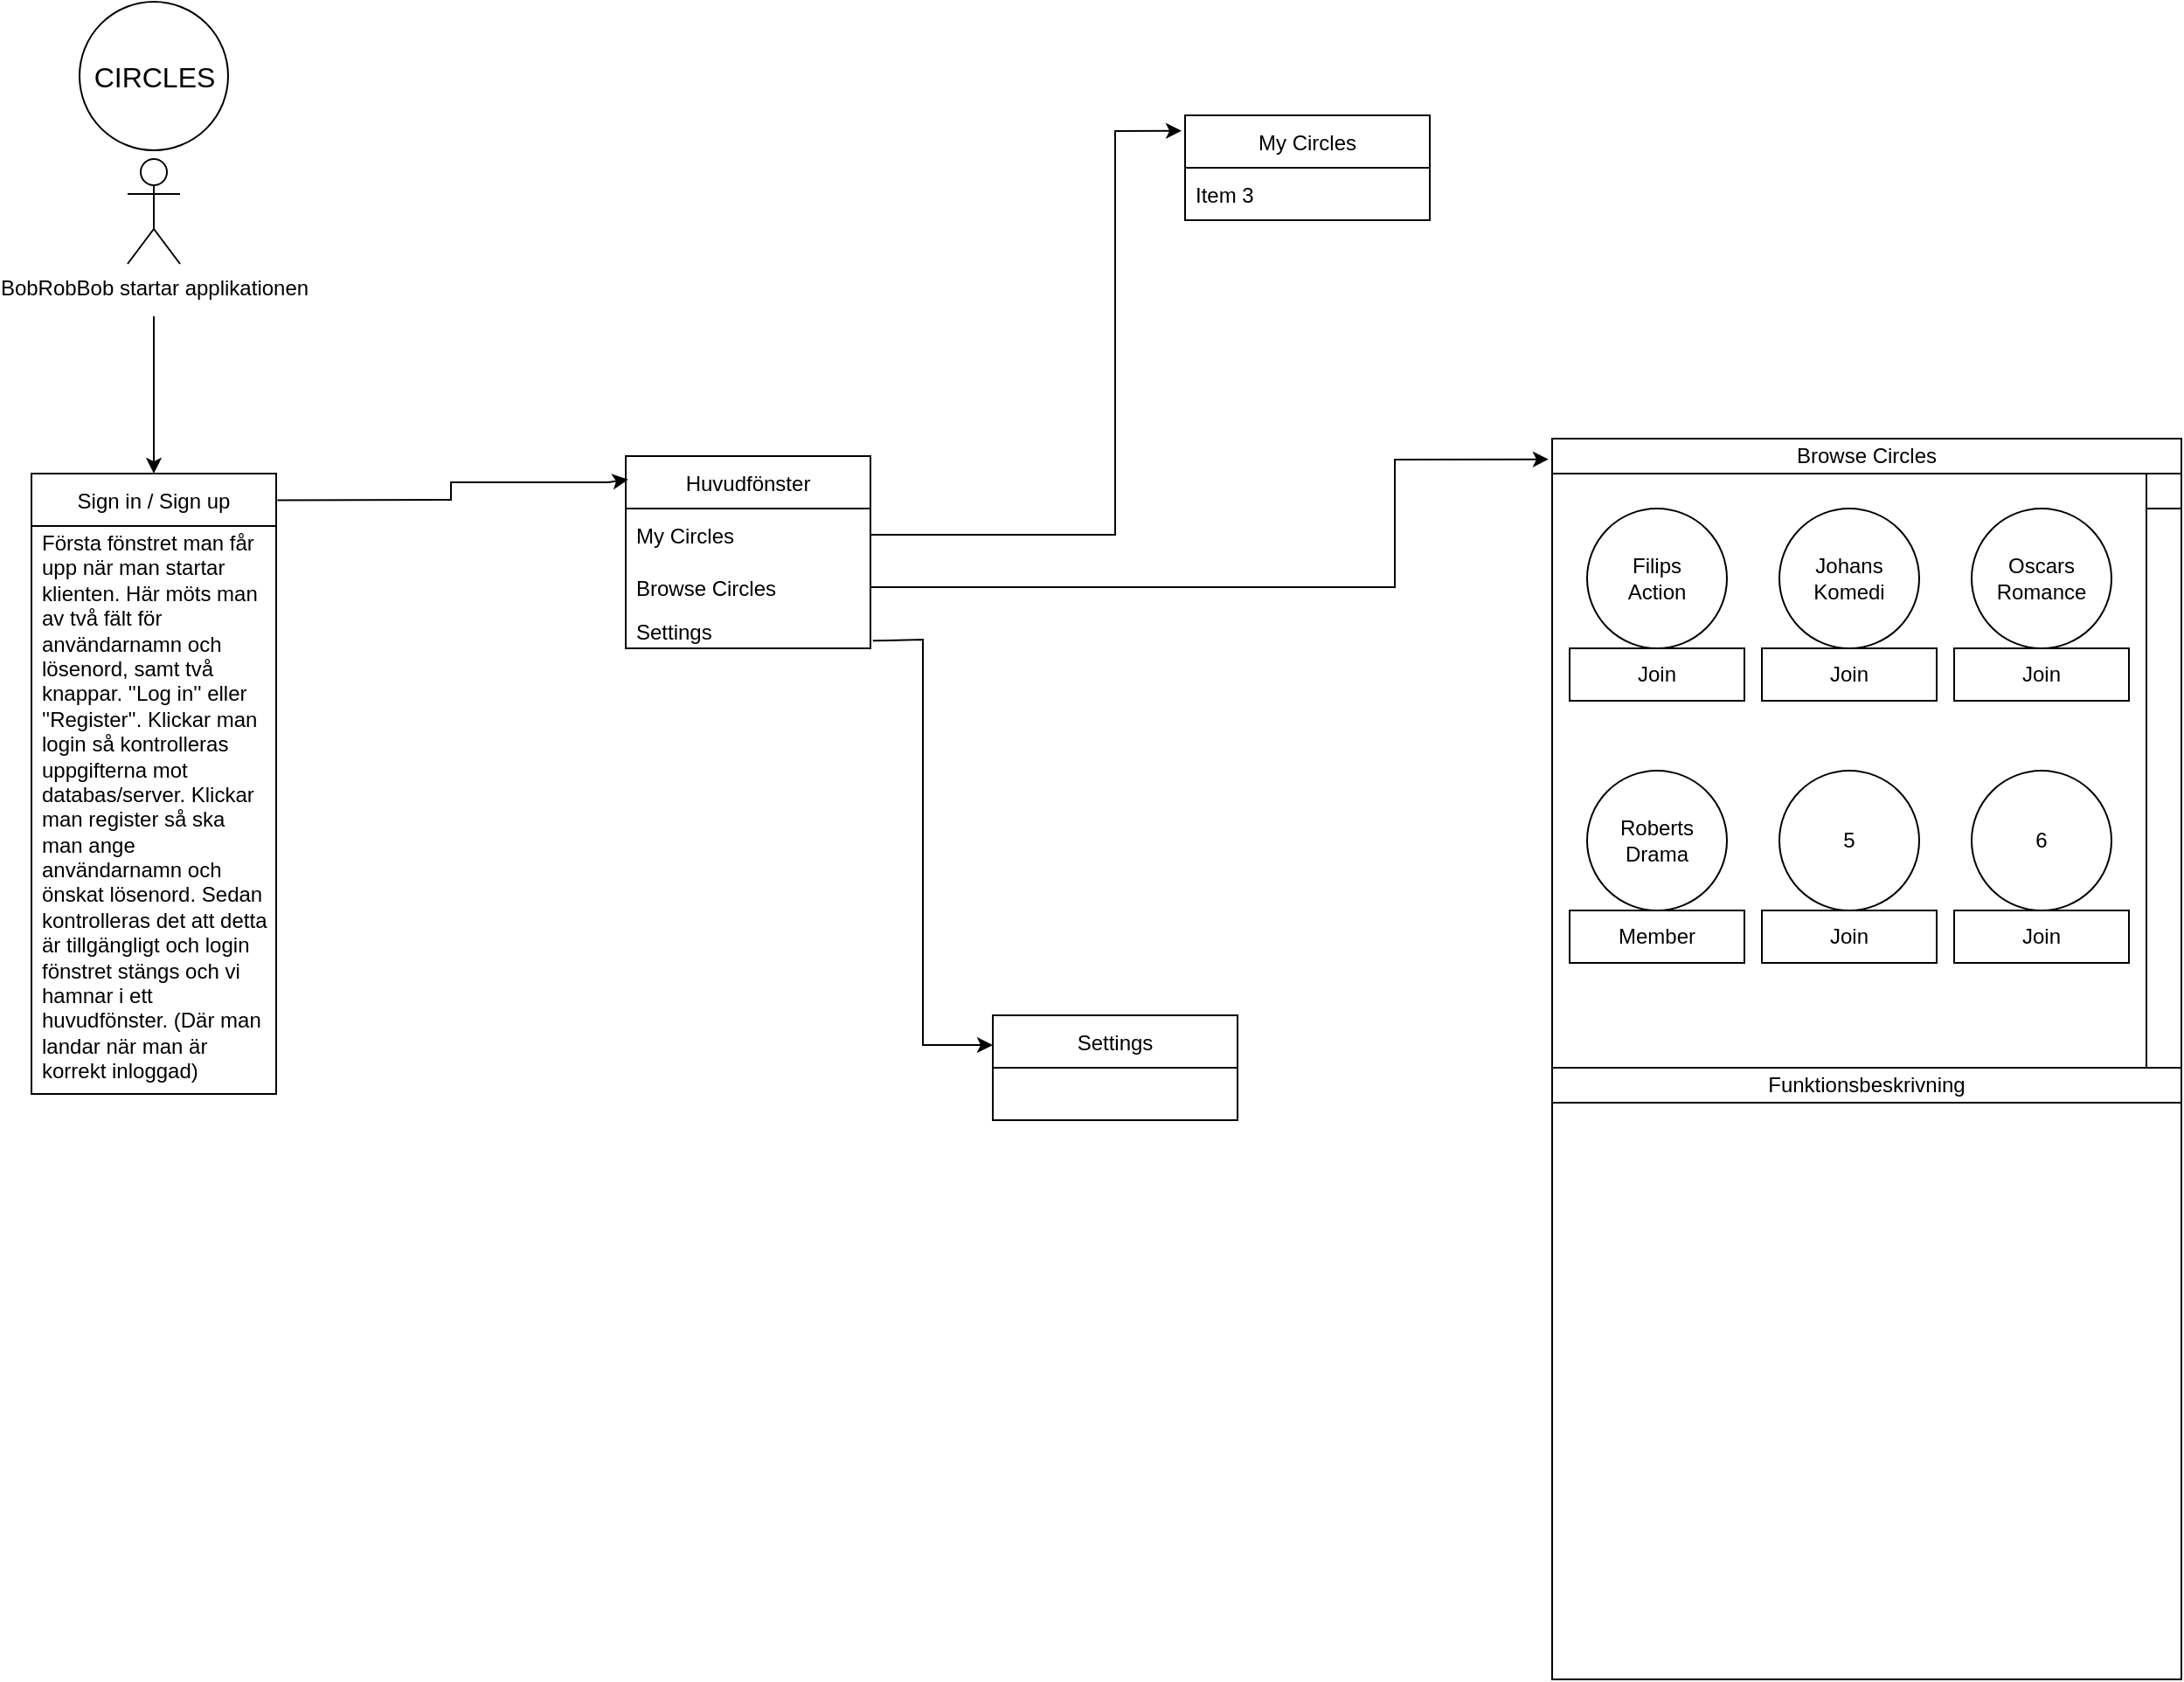 <mxfile version="16.5.2" type="github">
  <diagram id="p2HajZ41j6ZCVXQFpqO8" name="Page-1">
    <mxGraphModel dx="1722" dy="1011" grid="1" gridSize="10" guides="1" tooltips="1" connect="1" arrows="1" fold="1" page="1" pageScale="1" pageWidth="1600" pageHeight="1200" math="0" shadow="0">
      <root>
        <mxCell id="0" />
        <mxCell id="1" parent="0" />
        <mxCell id="-XOdeHyJX4b31aOvF6B2-1" value="CIRCLES" style="ellipse;whiteSpace=wrap;html=1;aspect=fixed;rounded=0;fontSize=16;strokeColor=#000000;fillColor=#FFFFFF;" vertex="1" parent="1">
          <mxGeometry x="117.5" y="180" width="85" height="85" as="geometry" />
        </mxCell>
        <mxCell id="-XOdeHyJX4b31aOvF6B2-8" value="Sign in / Sign up" style="swimlane;fontStyle=0;childLayout=stackLayout;horizontal=1;startSize=30;horizontalStack=0;resizeParent=1;resizeParentMax=0;resizeLast=0;collapsible=1;marginBottom=0;" vertex="1" parent="1">
          <mxGeometry x="90" y="450" width="140" height="355" as="geometry" />
        </mxCell>
        <mxCell id="-XOdeHyJX4b31aOvF6B2-9" value="Första fönstret man får upp när man startar klienten. Här möts man av två fält för användarnamn och lösenord, samt två knappar. &#39;&#39;Log in&#39;&#39; eller &#39;&#39;Register&#39;&#39;. Klickar man login så kontrolleras uppgifterna mot databas/server. Klickar man register så ska man ange användarnamn och önskat lösenord. Sedan kontrolleras det att detta är tillgängligt och login fönstret stängs och vi hamnar i ett huvudfönster. (Där man landar när man är korrekt inloggad)&#xa;" style="text;strokeColor=none;fillColor=none;align=left;verticalAlign=middle;spacingLeft=4;spacingRight=4;overflow=hidden;points=[[0,0.5],[1,0.5]];portConstraint=eastwest;rotatable=0;whiteSpace=wrap;" vertex="1" parent="-XOdeHyJX4b31aOvF6B2-8">
          <mxGeometry y="30" width="140" height="325" as="geometry" />
        </mxCell>
        <mxCell id="-XOdeHyJX4b31aOvF6B2-22" value="Huvudfönster" style="swimlane;fontStyle=0;childLayout=stackLayout;horizontal=1;startSize=30;horizontalStack=0;resizeParent=1;resizeParentMax=0;resizeLast=0;collapsible=1;marginBottom=0;" vertex="1" parent="1">
          <mxGeometry x="430" y="440" width="140" height="110" as="geometry" />
        </mxCell>
        <mxCell id="-XOdeHyJX4b31aOvF6B2-23" value="My Circles" style="text;strokeColor=none;fillColor=none;align=left;verticalAlign=middle;spacingLeft=4;spacingRight=4;overflow=hidden;points=[[0,0.5],[1,0.5]];portConstraint=eastwest;rotatable=0;" vertex="1" parent="-XOdeHyJX4b31aOvF6B2-22">
          <mxGeometry y="30" width="140" height="30" as="geometry" />
        </mxCell>
        <mxCell id="-XOdeHyJX4b31aOvF6B2-24" value="Browse Circles" style="text;strokeColor=none;fillColor=none;align=left;verticalAlign=middle;spacingLeft=4;spacingRight=4;overflow=hidden;points=[[0,0.5],[1,0.5]];portConstraint=eastwest;rotatable=0;" vertex="1" parent="-XOdeHyJX4b31aOvF6B2-22">
          <mxGeometry y="60" width="140" height="30" as="geometry" />
        </mxCell>
        <mxCell id="-XOdeHyJX4b31aOvF6B2-25" value="Settings " style="text;strokeColor=none;fillColor=none;align=left;verticalAlign=middle;spacingLeft=4;spacingRight=4;overflow=hidden;points=[[0,0.5],[1,0.5]];portConstraint=eastwest;rotatable=0;" vertex="1" parent="-XOdeHyJX4b31aOvF6B2-22">
          <mxGeometry y="90" width="140" height="20" as="geometry" />
        </mxCell>
        <mxCell id="-XOdeHyJX4b31aOvF6B2-26" value="" style="endArrow=classic;html=1;rounded=0;exitX=1.005;exitY=0.043;exitDx=0;exitDy=0;exitPerimeter=0;entryX=0.01;entryY=0.122;entryDx=0;entryDy=0;entryPerimeter=0;" edge="1" parent="1" source="-XOdeHyJX4b31aOvF6B2-8" target="-XOdeHyJX4b31aOvF6B2-22">
          <mxGeometry width="50" height="50" relative="1" as="geometry">
            <mxPoint x="470" y="530" as="sourcePoint" />
            <mxPoint x="520" y="480" as="targetPoint" />
            <Array as="points">
              <mxPoint x="330" y="465" />
              <mxPoint x="330" y="455" />
              <mxPoint x="380" y="455" />
              <mxPoint x="420" y="455" />
            </Array>
          </mxGeometry>
        </mxCell>
        <mxCell id="xkWNYUJY-CJNG6x_o0mZ-2" value="Browse Circles" style="rounded=0;whiteSpace=wrap;html=1;" vertex="1" parent="1">
          <mxGeometry x="960" y="430" width="360" height="20" as="geometry" />
        </mxCell>
        <mxCell id="-XOdeHyJX4b31aOvF6B2-27" value="My Circles" style="swimlane;fontStyle=0;childLayout=stackLayout;horizontal=1;startSize=30;horizontalStack=0;resizeParent=1;resizeParentMax=0;resizeLast=0;collapsible=1;marginBottom=0;" vertex="1" parent="1">
          <mxGeometry x="750" y="245" width="140" height="60" as="geometry" />
        </mxCell>
        <mxCell id="-XOdeHyJX4b31aOvF6B2-30" value="Item 3" style="text;strokeColor=none;fillColor=none;align=left;verticalAlign=middle;spacingLeft=4;spacingRight=4;overflow=hidden;points=[[0,0.5],[1,0.5]];portConstraint=eastwest;rotatable=0;" vertex="1" parent="-XOdeHyJX4b31aOvF6B2-27">
          <mxGeometry y="30" width="140" height="30" as="geometry" />
        </mxCell>
        <mxCell id="xkWNYUJY-CJNG6x_o0mZ-3" value="" style="whiteSpace=wrap;html=1;aspect=fixed;" vertex="1" parent="1">
          <mxGeometry x="960" y="450" width="340" height="340" as="geometry" />
        </mxCell>
        <mxCell id="-XOdeHyJX4b31aOvF6B2-31" value="" style="endArrow=classic;html=1;rounded=0;entryX=-0.014;entryY=0.147;entryDx=0;entryDy=0;entryPerimeter=0;exitX=1;exitY=0.5;exitDx=0;exitDy=0;" edge="1" parent="1" source="-XOdeHyJX4b31aOvF6B2-23" target="-XOdeHyJX4b31aOvF6B2-27">
          <mxGeometry width="50" height="50" relative="1" as="geometry">
            <mxPoint x="470" y="570" as="sourcePoint" />
            <mxPoint x="520" y="520" as="targetPoint" />
            <Array as="points">
              <mxPoint x="710" y="485" />
              <mxPoint x="710" y="254" />
            </Array>
          </mxGeometry>
        </mxCell>
        <mxCell id="xkWNYUJY-CJNG6x_o0mZ-4" value="Filips&lt;br&gt;Action" style="ellipse;whiteSpace=wrap;html=1;aspect=fixed;" vertex="1" parent="1">
          <mxGeometry x="980" y="470" width="80" height="80" as="geometry" />
        </mxCell>
        <mxCell id="xkWNYUJY-CJNG6x_o0mZ-5" value="Johans&lt;br&gt;Komedi" style="ellipse;whiteSpace=wrap;html=1;aspect=fixed;" vertex="1" parent="1">
          <mxGeometry x="1090" y="470" width="80" height="80" as="geometry" />
        </mxCell>
        <mxCell id="xkWNYUJY-CJNG6x_o0mZ-6" value="Oscars&lt;br&gt;Romance" style="ellipse;whiteSpace=wrap;html=1;aspect=fixed;" vertex="1" parent="1">
          <mxGeometry x="1200" y="470" width="80" height="80" as="geometry" />
        </mxCell>
        <mxCell id="xkWNYUJY-CJNG6x_o0mZ-7" value="Roberts&lt;br&gt;Drama" style="ellipse;whiteSpace=wrap;html=1;aspect=fixed;" vertex="1" parent="1">
          <mxGeometry x="980" y="620" width="80" height="80" as="geometry" />
        </mxCell>
        <mxCell id="xkWNYUJY-CJNG6x_o0mZ-8" value="5" style="ellipse;whiteSpace=wrap;html=1;aspect=fixed;" vertex="1" parent="1">
          <mxGeometry x="1090" y="620" width="80" height="80" as="geometry" />
        </mxCell>
        <mxCell id="xkWNYUJY-CJNG6x_o0mZ-9" value="6" style="ellipse;whiteSpace=wrap;html=1;aspect=fixed;" vertex="1" parent="1">
          <mxGeometry x="1200" y="620" width="80" height="80" as="geometry" />
        </mxCell>
        <mxCell id="xkWNYUJY-CJNG6x_o0mZ-10" value="Join" style="rounded=0;whiteSpace=wrap;html=1;" vertex="1" parent="1">
          <mxGeometry x="970" y="550" width="100" height="30" as="geometry" />
        </mxCell>
        <mxCell id="xkWNYUJY-CJNG6x_o0mZ-11" value="Join" style="rounded=0;whiteSpace=wrap;html=1;" vertex="1" parent="1">
          <mxGeometry x="1080" y="550" width="100" height="30" as="geometry" />
        </mxCell>
        <mxCell id="xkWNYUJY-CJNG6x_o0mZ-12" value="Join" style="rounded=0;whiteSpace=wrap;html=1;" vertex="1" parent="1">
          <mxGeometry x="1190" y="550" width="100" height="30" as="geometry" />
        </mxCell>
        <mxCell id="xkWNYUJY-CJNG6x_o0mZ-13" value="Member" style="rounded=0;whiteSpace=wrap;html=1;" vertex="1" parent="1">
          <mxGeometry x="970" y="700" width="100" height="30" as="geometry" />
        </mxCell>
        <mxCell id="xkWNYUJY-CJNG6x_o0mZ-14" value="Join" style="rounded=0;whiteSpace=wrap;html=1;" vertex="1" parent="1">
          <mxGeometry x="1080" y="700" width="100" height="30" as="geometry" />
        </mxCell>
        <mxCell id="xkWNYUJY-CJNG6x_o0mZ-15" value="Join" style="rounded=0;whiteSpace=wrap;html=1;" vertex="1" parent="1">
          <mxGeometry x="1190" y="700" width="100" height="30" as="geometry" />
        </mxCell>
        <mxCell id="xkWNYUJY-CJNG6x_o0mZ-16" value="" style="rounded=0;whiteSpace=wrap;html=1;rotation=90;" vertex="1" parent="1">
          <mxGeometry x="1140" y="610" width="340" height="20" as="geometry" />
        </mxCell>
        <mxCell id="xkWNYUJY-CJNG6x_o0mZ-17" value="" style="rounded=0;whiteSpace=wrap;html=1;" vertex="1" parent="1">
          <mxGeometry x="960" y="810" width="360" height="330" as="geometry" />
        </mxCell>
        <mxCell id="xkWNYUJY-CJNG6x_o0mZ-18" value="&lt;span&gt;Funktionsbeskrivning&lt;/span&gt;" style="rounded=0;whiteSpace=wrap;html=1;" vertex="1" parent="1">
          <mxGeometry x="960" y="790" width="360" height="20" as="geometry" />
        </mxCell>
        <mxCell id="-XOdeHyJX4b31aOvF6B2-32" value="" style="endArrow=classic;html=1;rounded=0;exitX=1;exitY=0.5;exitDx=0;exitDy=0;entryX=-0.006;entryY=-0.024;entryDx=0;entryDy=0;entryPerimeter=0;" edge="1" parent="1" source="-XOdeHyJX4b31aOvF6B2-24" target="xkWNYUJY-CJNG6x_o0mZ-3">
          <mxGeometry width="50" height="50" relative="1" as="geometry">
            <mxPoint x="910" y="610" as="sourcePoint" />
            <mxPoint x="960" y="560" as="targetPoint" />
            <Array as="points">
              <mxPoint x="870" y="515" />
              <mxPoint x="870" y="442" />
            </Array>
          </mxGeometry>
        </mxCell>
        <mxCell id="xkWNYUJY-CJNG6x_o0mZ-19" value="" style="rounded=0;whiteSpace=wrap;html=1;" vertex="1" parent="1">
          <mxGeometry x="1300" y="450" width="20" height="20" as="geometry" />
        </mxCell>
        <mxCell id="-XOdeHyJX4b31aOvF6B2-33" value="BobRobBob startar applikationen" style="shape=umlActor;verticalLabelPosition=bottom;verticalAlign=top;html=1;outlineConnect=0;" vertex="1" parent="1">
          <mxGeometry x="145" y="270" width="30" height="60" as="geometry" />
        </mxCell>
        <mxCell id="-XOdeHyJX4b31aOvF6B2-34" value="" style="endArrow=classic;html=1;rounded=0;entryX=0.5;entryY=0;entryDx=0;entryDy=0;" edge="1" parent="1" target="-XOdeHyJX4b31aOvF6B2-8">
          <mxGeometry width="50" height="50" relative="1" as="geometry">
            <mxPoint x="160" y="360" as="sourcePoint" />
            <mxPoint x="410" y="350" as="targetPoint" />
          </mxGeometry>
        </mxCell>
        <mxCell id="gihYF0l77A3G0Wvorfxp-9" value="Settings" style="swimlane;fontStyle=0;childLayout=stackLayout;horizontal=1;startSize=30;horizontalStack=0;resizeParent=1;resizeParentMax=0;resizeLast=0;collapsible=1;marginBottom=0;" vertex="1" parent="1">
          <mxGeometry x="640" y="760" width="140" height="60" as="geometry" />
        </mxCell>
        <mxCell id="gihYF0l77A3G0Wvorfxp-13" value="" style="endArrow=classic;html=1;rounded=0;exitX=1.01;exitY=0.783;exitDx=0;exitDy=0;exitPerimeter=0;" edge="1" parent="1" source="-XOdeHyJX4b31aOvF6B2-25">
          <mxGeometry width="50" height="50" relative="1" as="geometry">
            <mxPoint x="610" y="590" as="sourcePoint" />
            <mxPoint x="640" y="777" as="targetPoint" />
            <Array as="points">
              <mxPoint x="600" y="545" />
              <mxPoint x="600" y="777" />
            </Array>
          </mxGeometry>
        </mxCell>
      </root>
    </mxGraphModel>
  </diagram>
</mxfile>
